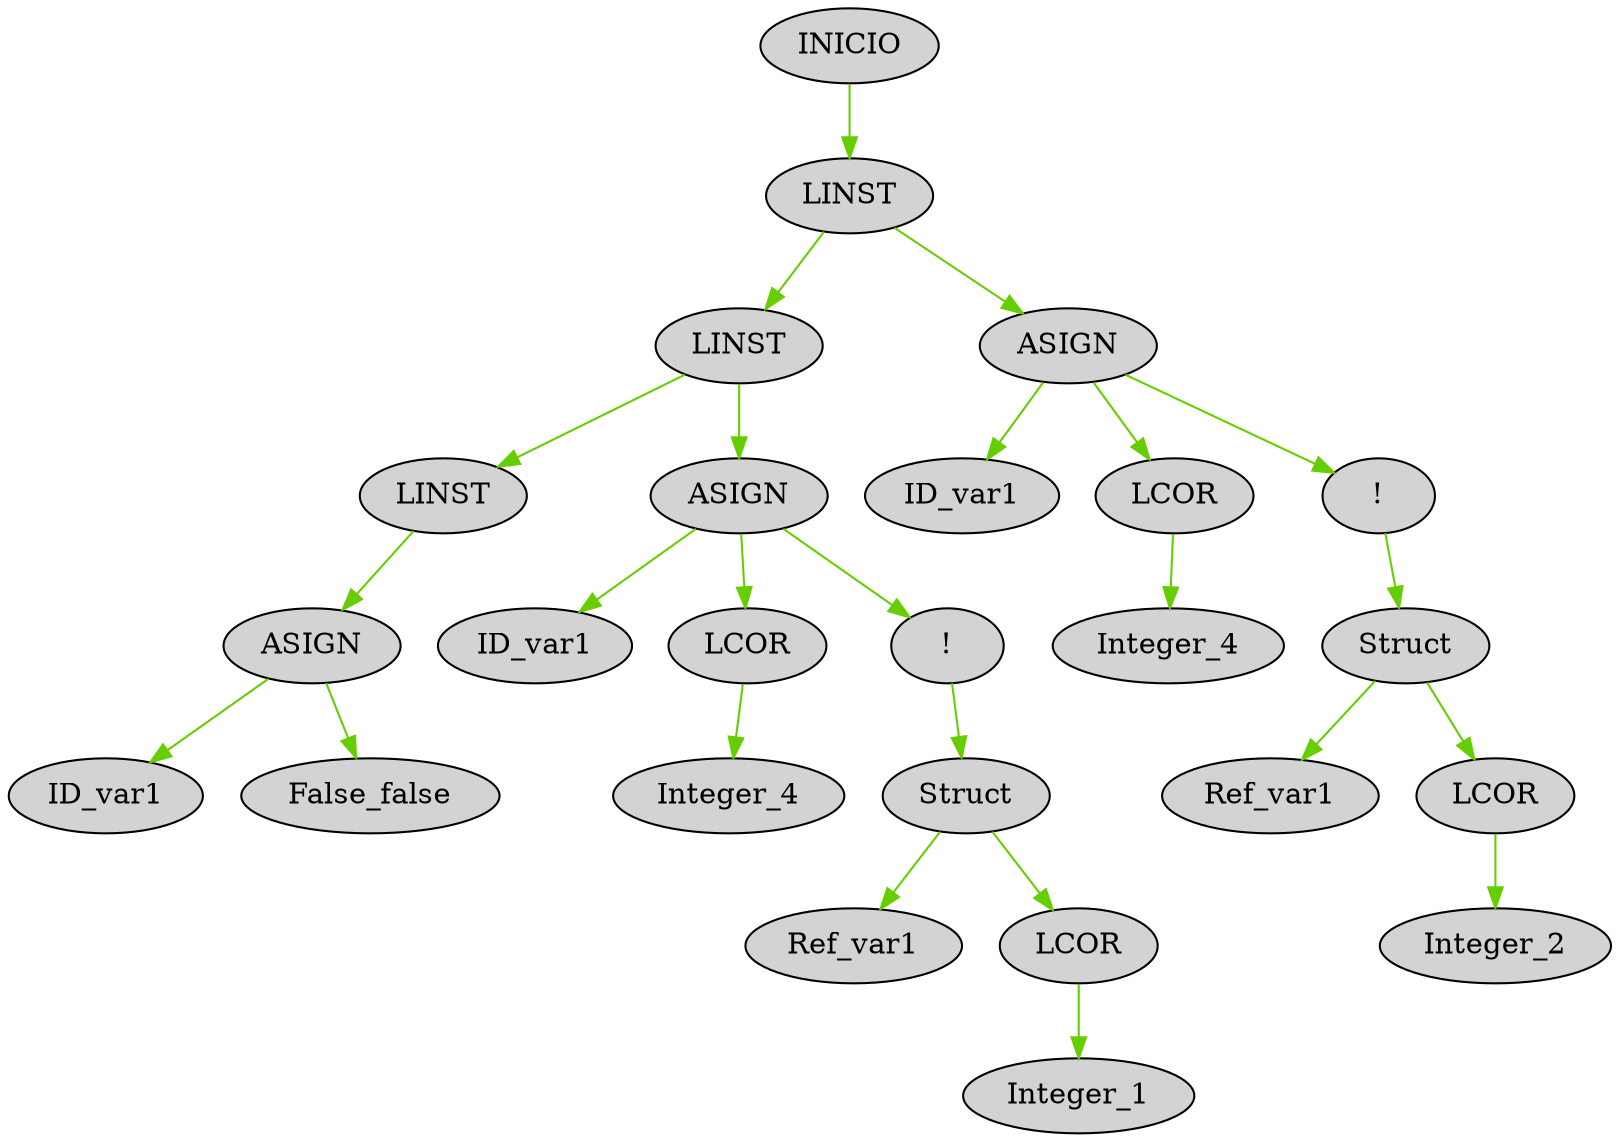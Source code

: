 digraph G { node[shape=oval, style=filled, collor=coral]; edge[color=chartreuse3]; rankdir=UD 

"78" [label="INICIO"]
"77" [label="LINST"]
"78" -> "77"
"77" [label="LINST"]
"67" [label="LINST"]
"77" -> "67"
"67" [label="LINST"]
"57" [label="LINST"]
"67" -> "57"
"57" [label="LINST"]
"56" [label="ASIGN"]
"57" -> "56"
"56" [label="ASIGN"]
"55" [label="ID_var1"]
"56" -> "55"
"56" [label="ASIGN"]
"54" [label="False_false"]
"56" -> "54"
"67" [label="LINST"]
"66" [label="ASIGN"]
"67" -> "66"
"66" [label="ASIGN"]
"65" [label="ID_var1"]
"66" -> "65"
"66" [label="ASIGN"]
"59" [label="LCOR"]
"66" -> "59"
"59" [label="LCOR"]
"58" [label="Integer_4"]
"59" -> "58"
"66" [label="ASIGN"]
"64" [label="!"]
"66" -> "64"
"64" [label="!"]
"63" [label="Struct"]
"64" -> "63"
"63" [label="Struct"]
"62" [label="Ref_var1"]
"63" -> "62"
"63" [label="Struct"]
"61" [label="LCOR"]
"63" -> "61"
"61" [label="LCOR"]
"60" [label="Integer_1"]
"61" -> "60"
"77" [label="LINST"]
"76" [label="ASIGN"]
"77" -> "76"
"76" [label="ASIGN"]
"75" [label="ID_var1"]
"76" -> "75"
"76" [label="ASIGN"]
"69" [label="LCOR"]
"76" -> "69"
"69" [label="LCOR"]
"68" [label="Integer_4"]
"69" -> "68"
"76" [label="ASIGN"]
"74" [label="!"]
"76" -> "74"
"74" [label="!"]
"73" [label="Struct"]
"74" -> "73"
"73" [label="Struct"]
"72" [label="Ref_var1"]
"73" -> "72"
"73" [label="Struct"]
"71" [label="LCOR"]
"73" -> "71"
"71" [label="LCOR"]
"70" [label="Integer_2"]
"71" -> "70"

}

